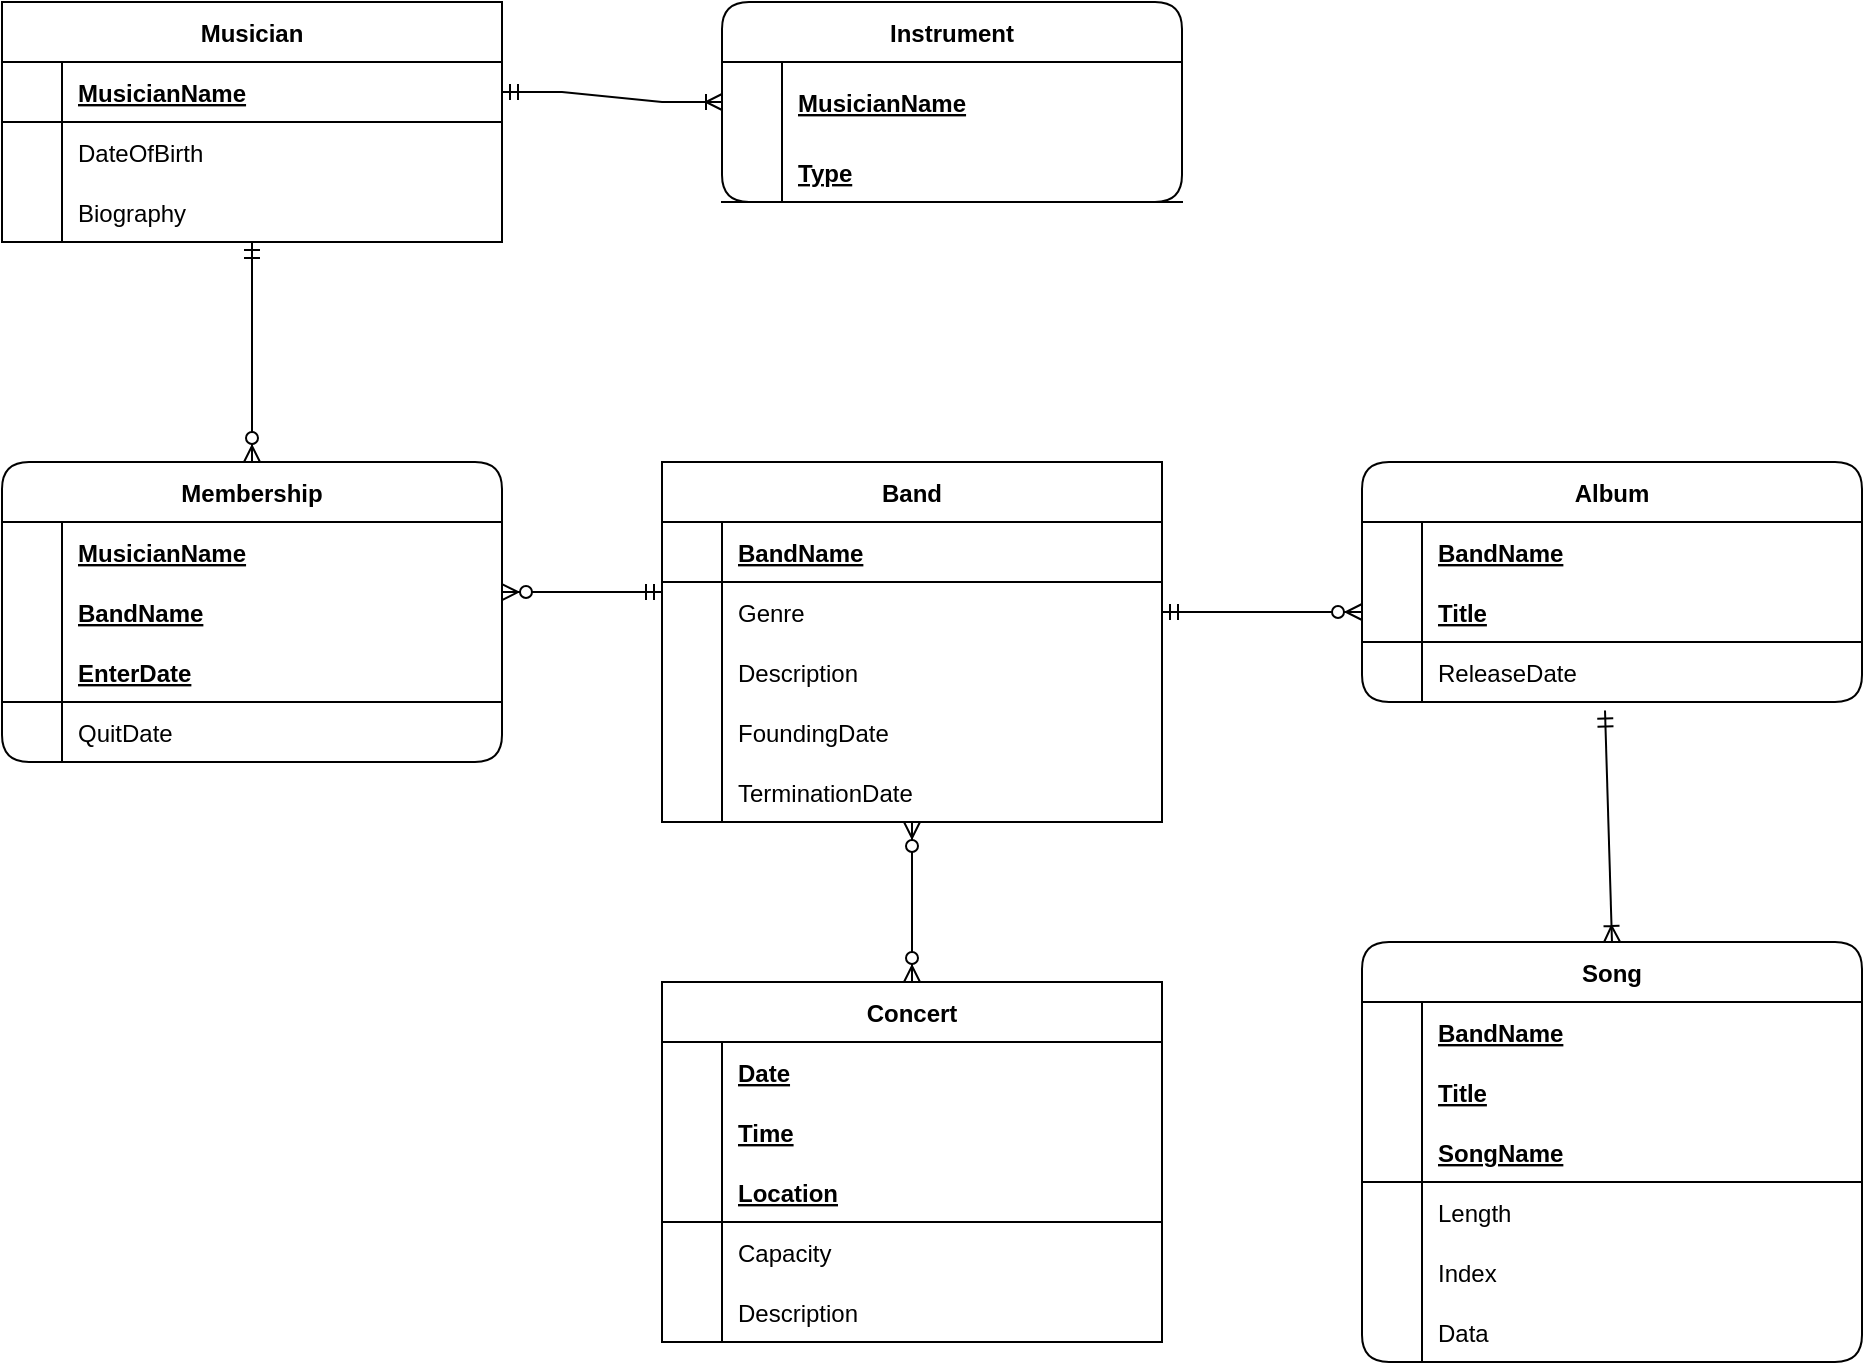 <mxfile version="18.0.4" type="device"><diagram id="R2lEEEUBdFMjLlhIrx00" name="Page-1"><mxGraphModel dx="1000" dy="1120" grid="1" gridSize="10" guides="1" tooltips="1" connect="1" arrows="1" fold="1" page="1" pageScale="1" pageWidth="850" pageHeight="1100" math="0" shadow="0" extFonts="Permanent Marker^https://fonts.googleapis.com/css?family=Permanent+Marker"><root><mxCell id="0"/><mxCell id="1" parent="0"/><mxCell id="C-vyLk0tnHw3VtMMgP7b-2" value="Instrument" style="shape=table;startSize=30;container=1;collapsible=1;childLayout=tableLayout;fixedRows=1;rowLines=0;fontStyle=1;align=center;resizeLast=1;rounded=1;" parent="1" vertex="1"><mxGeometry x="480" y="120" width="230" height="100" as="geometry"/></mxCell><mxCell id="hMFvulnl0Orp4dNwQK6t-11" value="" style="shape=partialRectangle;collapsible=0;dropTarget=0;pointerEvents=0;fillColor=none;points=[[0,0.5],[1,0.5]];portConstraint=eastwest;top=0;left=0;right=0;bottom=0;" parent="C-vyLk0tnHw3VtMMgP7b-2" vertex="1"><mxGeometry y="30" width="230" height="40" as="geometry"/></mxCell><mxCell id="hMFvulnl0Orp4dNwQK6t-12" value="" style="shape=partialRectangle;overflow=hidden;connectable=0;fillColor=none;top=0;left=0;bottom=0;right=0;fontStyle=1;" parent="hMFvulnl0Orp4dNwQK6t-11" vertex="1"><mxGeometry width="30" height="40" as="geometry"><mxRectangle width="30" height="40" as="alternateBounds"/></mxGeometry></mxCell><mxCell id="hMFvulnl0Orp4dNwQK6t-13" value="MusicianName" style="shape=partialRectangle;overflow=hidden;connectable=0;fillColor=none;top=0;left=0;bottom=0;right=0;align=left;spacingLeft=6;fontStyle=5;" parent="hMFvulnl0Orp4dNwQK6t-11" vertex="1"><mxGeometry x="30" width="200" height="40" as="geometry"><mxRectangle width="200" height="40" as="alternateBounds"/></mxGeometry></mxCell><mxCell id="hMFvulnl0Orp4dNwQK6t-18" value="" style="shape=partialRectangle;collapsible=0;dropTarget=0;pointerEvents=0;fillColor=none;points=[[0,0.5],[1,0.5]];portConstraint=eastwest;top=0;left=0;right=0;bottom=1;" parent="C-vyLk0tnHw3VtMMgP7b-2" vertex="1"><mxGeometry y="70" width="230" height="30" as="geometry"/></mxCell><mxCell id="hMFvulnl0Orp4dNwQK6t-19" value="" style="shape=partialRectangle;overflow=hidden;connectable=0;fillColor=none;top=0;left=0;bottom=0;right=0;fontStyle=1;" parent="hMFvulnl0Orp4dNwQK6t-18" vertex="1"><mxGeometry width="30" height="30" as="geometry"><mxRectangle width="30" height="30" as="alternateBounds"/></mxGeometry></mxCell><mxCell id="hMFvulnl0Orp4dNwQK6t-20" value="Type" style="shape=partialRectangle;overflow=hidden;connectable=0;fillColor=none;top=0;left=0;bottom=0;right=0;align=left;spacingLeft=6;fontStyle=5;" parent="hMFvulnl0Orp4dNwQK6t-18" vertex="1"><mxGeometry x="30" width="200" height="30" as="geometry"><mxRectangle width="200" height="30" as="alternateBounds"/></mxGeometry></mxCell><mxCell id="C-vyLk0tnHw3VtMMgP7b-13" value="Membership" style="shape=table;startSize=30;container=1;collapsible=1;childLayout=tableLayout;fixedRows=1;rowLines=0;fontStyle=1;align=center;resizeLast=1;rounded=1;" parent="1" vertex="1"><mxGeometry x="120" y="350" width="250" height="150" as="geometry"/></mxCell><mxCell id="C-vyLk0tnHw3VtMMgP7b-14" value="" style="shape=partialRectangle;collapsible=0;dropTarget=0;pointerEvents=0;fillColor=none;points=[[0,0.5],[1,0.5]];portConstraint=eastwest;top=0;left=0;right=0;bottom=0;" parent="C-vyLk0tnHw3VtMMgP7b-13" vertex="1"><mxGeometry y="30" width="250" height="30" as="geometry"/></mxCell><mxCell id="C-vyLk0tnHw3VtMMgP7b-15" value="" style="shape=partialRectangle;overflow=hidden;connectable=0;fillColor=none;top=0;left=0;bottom=0;right=0;fontStyle=1;" parent="C-vyLk0tnHw3VtMMgP7b-14" vertex="1"><mxGeometry width="30" height="30" as="geometry"><mxRectangle width="30" height="30" as="alternateBounds"/></mxGeometry></mxCell><mxCell id="C-vyLk0tnHw3VtMMgP7b-16" value="MusicianName" style="shape=partialRectangle;overflow=hidden;connectable=0;fillColor=none;top=0;left=0;bottom=0;right=0;align=left;spacingLeft=6;fontStyle=5;" parent="C-vyLk0tnHw3VtMMgP7b-14" vertex="1"><mxGeometry x="30" width="220" height="30" as="geometry"><mxRectangle width="220" height="30" as="alternateBounds"/></mxGeometry></mxCell><mxCell id="hMFvulnl0Orp4dNwQK6t-25" value="" style="shape=partialRectangle;collapsible=0;dropTarget=0;pointerEvents=0;fillColor=none;points=[[0,0.5],[1,0.5]];portConstraint=eastwest;top=0;left=0;right=0;bottom=0;" parent="C-vyLk0tnHw3VtMMgP7b-13" vertex="1"><mxGeometry y="60" width="250" height="30" as="geometry"/></mxCell><mxCell id="hMFvulnl0Orp4dNwQK6t-26" value="" style="shape=partialRectangle;overflow=hidden;connectable=0;fillColor=none;top=0;left=0;bottom=0;right=0;fontStyle=1;" parent="hMFvulnl0Orp4dNwQK6t-25" vertex="1"><mxGeometry width="30" height="30" as="geometry"><mxRectangle width="30" height="30" as="alternateBounds"/></mxGeometry></mxCell><mxCell id="hMFvulnl0Orp4dNwQK6t-27" value="BandName" style="shape=partialRectangle;overflow=hidden;connectable=0;fillColor=none;top=0;left=0;bottom=0;right=0;align=left;spacingLeft=6;fontStyle=5;" parent="hMFvulnl0Orp4dNwQK6t-25" vertex="1"><mxGeometry x="30" width="220" height="30" as="geometry"><mxRectangle width="220" height="30" as="alternateBounds"/></mxGeometry></mxCell><mxCell id="hMFvulnl0Orp4dNwQK6t-22" value="" style="shape=partialRectangle;collapsible=0;dropTarget=0;pointerEvents=0;fillColor=none;points=[[0,0.5],[1,0.5]];portConstraint=eastwest;top=0;left=0;right=0;bottom=1;" parent="C-vyLk0tnHw3VtMMgP7b-13" vertex="1"><mxGeometry y="90" width="250" height="30" as="geometry"/></mxCell><mxCell id="hMFvulnl0Orp4dNwQK6t-23" value="" style="shape=partialRectangle;overflow=hidden;connectable=0;fillColor=none;top=0;left=0;bottom=0;right=0;fontStyle=1;" parent="hMFvulnl0Orp4dNwQK6t-22" vertex="1"><mxGeometry width="30" height="30" as="geometry"><mxRectangle width="30" height="30" as="alternateBounds"/></mxGeometry></mxCell><mxCell id="hMFvulnl0Orp4dNwQK6t-24" value="EnterDate" style="shape=partialRectangle;overflow=hidden;connectable=0;fillColor=none;top=0;left=0;bottom=0;right=0;align=left;spacingLeft=6;fontStyle=5;" parent="hMFvulnl0Orp4dNwQK6t-22" vertex="1"><mxGeometry x="30" width="220" height="30" as="geometry"><mxRectangle width="220" height="30" as="alternateBounds"/></mxGeometry></mxCell><mxCell id="C-vyLk0tnHw3VtMMgP7b-17" value="" style="shape=partialRectangle;collapsible=0;dropTarget=0;pointerEvents=0;fillColor=none;points=[[0,0.5],[1,0.5]];portConstraint=eastwest;top=0;left=0;right=0;bottom=0;" parent="C-vyLk0tnHw3VtMMgP7b-13" vertex="1"><mxGeometry y="120" width="250" height="30" as="geometry"/></mxCell><mxCell id="C-vyLk0tnHw3VtMMgP7b-18" value="" style="shape=partialRectangle;overflow=hidden;connectable=0;fillColor=none;top=0;left=0;bottom=0;right=0;" parent="C-vyLk0tnHw3VtMMgP7b-17" vertex="1"><mxGeometry width="30" height="30" as="geometry"><mxRectangle width="30" height="30" as="alternateBounds"/></mxGeometry></mxCell><mxCell id="C-vyLk0tnHw3VtMMgP7b-19" value="QuitDate" style="shape=partialRectangle;overflow=hidden;connectable=0;fillColor=none;top=0;left=0;bottom=0;right=0;align=left;spacingLeft=6;" parent="C-vyLk0tnHw3VtMMgP7b-17" vertex="1"><mxGeometry x="30" width="220" height="30" as="geometry"><mxRectangle width="220" height="30" as="alternateBounds"/></mxGeometry></mxCell><mxCell id="C-vyLk0tnHw3VtMMgP7b-23" value="Musician" style="shape=table;startSize=30;container=1;collapsible=1;childLayout=tableLayout;fixedRows=1;rowLines=0;fontStyle=1;align=center;resizeLast=1;" parent="1" vertex="1"><mxGeometry x="120" y="120" width="250" height="120" as="geometry"/></mxCell><mxCell id="C-vyLk0tnHw3VtMMgP7b-24" value="" style="shape=partialRectangle;collapsible=0;dropTarget=0;pointerEvents=0;fillColor=none;points=[[0,0.5],[1,0.5]];portConstraint=eastwest;top=0;left=0;right=0;bottom=1;" parent="C-vyLk0tnHw3VtMMgP7b-23" vertex="1"><mxGeometry y="30" width="250" height="30" as="geometry"/></mxCell><mxCell id="C-vyLk0tnHw3VtMMgP7b-25" value="" style="shape=partialRectangle;overflow=hidden;connectable=0;fillColor=none;top=0;left=0;bottom=0;right=0;fontStyle=1;" parent="C-vyLk0tnHw3VtMMgP7b-24" vertex="1"><mxGeometry width="30" height="30" as="geometry"><mxRectangle width="30" height="30" as="alternateBounds"/></mxGeometry></mxCell><mxCell id="C-vyLk0tnHw3VtMMgP7b-26" value="MusicianName" style="shape=partialRectangle;overflow=hidden;connectable=0;fillColor=none;top=0;left=0;bottom=0;right=0;align=left;spacingLeft=6;fontStyle=5;" parent="C-vyLk0tnHw3VtMMgP7b-24" vertex="1"><mxGeometry x="30" width="220" height="30" as="geometry"><mxRectangle width="220" height="30" as="alternateBounds"/></mxGeometry></mxCell><mxCell id="C-vyLk0tnHw3VtMMgP7b-27" value="" style="shape=partialRectangle;collapsible=0;dropTarget=0;pointerEvents=0;fillColor=none;points=[[0,0.5],[1,0.5]];portConstraint=eastwest;top=0;left=0;right=0;bottom=0;" parent="C-vyLk0tnHw3VtMMgP7b-23" vertex="1"><mxGeometry y="60" width="250" height="30" as="geometry"/></mxCell><mxCell id="C-vyLk0tnHw3VtMMgP7b-28" value="" style="shape=partialRectangle;overflow=hidden;connectable=0;fillColor=none;top=0;left=0;bottom=0;right=0;" parent="C-vyLk0tnHw3VtMMgP7b-27" vertex="1"><mxGeometry width="30" height="30" as="geometry"><mxRectangle width="30" height="30" as="alternateBounds"/></mxGeometry></mxCell><mxCell id="C-vyLk0tnHw3VtMMgP7b-29" value="DateOfBirth" style="shape=partialRectangle;overflow=hidden;connectable=0;fillColor=none;top=0;left=0;bottom=0;right=0;align=left;spacingLeft=6;" parent="C-vyLk0tnHw3VtMMgP7b-27" vertex="1"><mxGeometry x="30" width="220" height="30" as="geometry"><mxRectangle width="220" height="30" as="alternateBounds"/></mxGeometry></mxCell><mxCell id="hMFvulnl0Orp4dNwQK6t-1" value="" style="shape=partialRectangle;collapsible=0;dropTarget=0;pointerEvents=0;fillColor=none;points=[[0,0.5],[1,0.5]];portConstraint=eastwest;top=0;left=0;right=0;bottom=0;" parent="C-vyLk0tnHw3VtMMgP7b-23" vertex="1"><mxGeometry y="90" width="250" height="30" as="geometry"/></mxCell><mxCell id="hMFvulnl0Orp4dNwQK6t-2" value="" style="shape=partialRectangle;overflow=hidden;connectable=0;fillColor=none;top=0;left=0;bottom=0;right=0;" parent="hMFvulnl0Orp4dNwQK6t-1" vertex="1"><mxGeometry width="30" height="30" as="geometry"><mxRectangle width="30" height="30" as="alternateBounds"/></mxGeometry></mxCell><mxCell id="hMFvulnl0Orp4dNwQK6t-3" value="Biography" style="shape=partialRectangle;overflow=hidden;connectable=0;fillColor=none;top=0;left=0;bottom=0;right=0;align=left;spacingLeft=6;" parent="hMFvulnl0Orp4dNwQK6t-1" vertex="1"><mxGeometry x="30" width="220" height="30" as="geometry"><mxRectangle width="220" height="30" as="alternateBounds"/></mxGeometry></mxCell><mxCell id="hMFvulnl0Orp4dNwQK6t-21" value="" style="edgeStyle=entityRelationEdgeStyle;fontSize=12;html=1;endArrow=ERoneToMany;startArrow=ERmandOne;rounded=0;entryX=0;entryY=0.5;entryDx=0;entryDy=0;exitX=1;exitY=0.5;exitDx=0;exitDy=0;" parent="1" source="C-vyLk0tnHw3VtMMgP7b-24" target="hMFvulnl0Orp4dNwQK6t-11" edge="1"><mxGeometry width="100" height="100" relative="1" as="geometry"><mxPoint x="360" y="350" as="sourcePoint"/><mxPoint x="460" y="250" as="targetPoint"/></mxGeometry></mxCell><mxCell id="hMFvulnl0Orp4dNwQK6t-28" value="Band" style="shape=table;startSize=30;container=1;collapsible=1;childLayout=tableLayout;fixedRows=1;rowLines=0;fontStyle=1;align=center;resizeLast=1;" parent="1" vertex="1"><mxGeometry x="450" y="350" width="250" height="180" as="geometry"/></mxCell><mxCell id="hMFvulnl0Orp4dNwQK6t-29" value="" style="shape=partialRectangle;collapsible=0;dropTarget=0;pointerEvents=0;fillColor=none;points=[[0,0.5],[1,0.5]];portConstraint=eastwest;top=0;left=0;right=0;bottom=1;" parent="hMFvulnl0Orp4dNwQK6t-28" vertex="1"><mxGeometry y="30" width="250" height="30" as="geometry"/></mxCell><mxCell id="hMFvulnl0Orp4dNwQK6t-30" value="" style="shape=partialRectangle;overflow=hidden;connectable=0;fillColor=none;top=0;left=0;bottom=0;right=0;fontStyle=1;" parent="hMFvulnl0Orp4dNwQK6t-29" vertex="1"><mxGeometry width="30" height="30" as="geometry"><mxRectangle width="30" height="30" as="alternateBounds"/></mxGeometry></mxCell><mxCell id="hMFvulnl0Orp4dNwQK6t-31" value="BandName" style="shape=partialRectangle;overflow=hidden;connectable=0;fillColor=none;top=0;left=0;bottom=0;right=0;align=left;spacingLeft=6;fontStyle=5;" parent="hMFvulnl0Orp4dNwQK6t-29" vertex="1"><mxGeometry x="30" width="220" height="30" as="geometry"><mxRectangle width="220" height="30" as="alternateBounds"/></mxGeometry></mxCell><mxCell id="hMFvulnl0Orp4dNwQK6t-38" value="" style="shape=partialRectangle;collapsible=0;dropTarget=0;pointerEvents=0;fillColor=none;points=[[0,0.5],[1,0.5]];portConstraint=eastwest;top=0;left=0;right=0;bottom=0;" parent="hMFvulnl0Orp4dNwQK6t-28" vertex="1"><mxGeometry y="60" width="250" height="30" as="geometry"/></mxCell><mxCell id="hMFvulnl0Orp4dNwQK6t-39" value="" style="shape=partialRectangle;overflow=hidden;connectable=0;fillColor=none;top=0;left=0;bottom=0;right=0;" parent="hMFvulnl0Orp4dNwQK6t-38" vertex="1"><mxGeometry width="30" height="30" as="geometry"><mxRectangle width="30" height="30" as="alternateBounds"/></mxGeometry></mxCell><mxCell id="hMFvulnl0Orp4dNwQK6t-40" value="Genre" style="shape=partialRectangle;overflow=hidden;connectable=0;fillColor=none;top=0;left=0;bottom=0;right=0;align=left;spacingLeft=6;" parent="hMFvulnl0Orp4dNwQK6t-38" vertex="1"><mxGeometry x="30" width="220" height="30" as="geometry"><mxRectangle width="220" height="30" as="alternateBounds"/></mxGeometry></mxCell><mxCell id="PQ4qTFATk-oJu7mtaYmG-1" value="" style="shape=partialRectangle;collapsible=0;dropTarget=0;pointerEvents=0;fillColor=none;points=[[0,0.5],[1,0.5]];portConstraint=eastwest;top=0;left=0;right=0;bottom=0;" parent="hMFvulnl0Orp4dNwQK6t-28" vertex="1"><mxGeometry y="90" width="250" height="30" as="geometry"/></mxCell><mxCell id="PQ4qTFATk-oJu7mtaYmG-2" value="" style="shape=partialRectangle;overflow=hidden;connectable=0;fillColor=none;top=0;left=0;bottom=0;right=0;" parent="PQ4qTFATk-oJu7mtaYmG-1" vertex="1"><mxGeometry width="30" height="30" as="geometry"><mxRectangle width="30" height="30" as="alternateBounds"/></mxGeometry></mxCell><mxCell id="PQ4qTFATk-oJu7mtaYmG-3" value="Description" style="shape=partialRectangle;overflow=hidden;connectable=0;fillColor=none;top=0;left=0;bottom=0;right=0;align=left;spacingLeft=6;" parent="PQ4qTFATk-oJu7mtaYmG-1" vertex="1"><mxGeometry x="30" width="220" height="30" as="geometry"><mxRectangle width="220" height="30" as="alternateBounds"/></mxGeometry></mxCell><mxCell id="hMFvulnl0Orp4dNwQK6t-42" value="" style="shape=partialRectangle;collapsible=0;dropTarget=0;pointerEvents=0;fillColor=none;points=[[0,0.5],[1,0.5]];portConstraint=eastwest;top=0;left=0;right=0;bottom=0;" parent="hMFvulnl0Orp4dNwQK6t-28" vertex="1"><mxGeometry y="120" width="250" height="30" as="geometry"/></mxCell><mxCell id="hMFvulnl0Orp4dNwQK6t-43" value="" style="shape=partialRectangle;overflow=hidden;connectable=0;fillColor=none;top=0;left=0;bottom=0;right=0;" parent="hMFvulnl0Orp4dNwQK6t-42" vertex="1"><mxGeometry width="30" height="30" as="geometry"><mxRectangle width="30" height="30" as="alternateBounds"/></mxGeometry></mxCell><mxCell id="hMFvulnl0Orp4dNwQK6t-44" value="FoundingDate" style="shape=partialRectangle;overflow=hidden;connectable=0;fillColor=none;top=0;left=0;bottom=0;right=0;align=left;spacingLeft=6;" parent="hMFvulnl0Orp4dNwQK6t-42" vertex="1"><mxGeometry x="30" width="220" height="30" as="geometry"><mxRectangle width="220" height="30" as="alternateBounds"/></mxGeometry></mxCell><mxCell id="hMFvulnl0Orp4dNwQK6t-45" value="" style="shape=partialRectangle;collapsible=0;dropTarget=0;pointerEvents=0;fillColor=none;points=[[0,0.5],[1,0.5]];portConstraint=eastwest;top=0;left=0;right=0;bottom=0;" parent="hMFvulnl0Orp4dNwQK6t-28" vertex="1"><mxGeometry y="150" width="250" height="30" as="geometry"/></mxCell><mxCell id="hMFvulnl0Orp4dNwQK6t-46" value="" style="shape=partialRectangle;overflow=hidden;connectable=0;fillColor=none;top=0;left=0;bottom=0;right=0;" parent="hMFvulnl0Orp4dNwQK6t-45" vertex="1"><mxGeometry width="30" height="30" as="geometry"><mxRectangle width="30" height="30" as="alternateBounds"/></mxGeometry></mxCell><mxCell id="hMFvulnl0Orp4dNwQK6t-47" value="TerminationDate" style="shape=partialRectangle;overflow=hidden;connectable=0;fillColor=none;top=0;left=0;bottom=0;right=0;align=left;spacingLeft=6;" parent="hMFvulnl0Orp4dNwQK6t-45" vertex="1"><mxGeometry x="30" width="220" height="30" as="geometry"><mxRectangle width="220" height="30" as="alternateBounds"/></mxGeometry></mxCell><mxCell id="hMFvulnl0Orp4dNwQK6t-41" value="" style="fontSize=12;html=1;endArrow=ERzeroToMany;startArrow=ERmandOne;rounded=0;entryX=0.5;entryY=0;entryDx=0;entryDy=0;elbow=vertical;" parent="1" source="hMFvulnl0Orp4dNwQK6t-1" target="C-vyLk0tnHw3VtMMgP7b-13" edge="1"><mxGeometry width="100" height="100" relative="1" as="geometry"><mxPoint x="245" y="272.01" as="sourcePoint"/><mxPoint x="350" y="320" as="targetPoint"/></mxGeometry></mxCell><mxCell id="hMFvulnl0Orp4dNwQK6t-51" value="" style="fontSize=12;html=1;endArrow=ERzeroToMany;startArrow=ERmandOne;rounded=0;exitX=0;exitY=0.167;exitDx=0;exitDy=0;entryX=1;entryY=0.167;entryDx=0;entryDy=0;elbow=vertical;entryPerimeter=0;exitPerimeter=0;" parent="1" source="hMFvulnl0Orp4dNwQK6t-38" target="hMFvulnl0Orp4dNwQK6t-25" edge="1"><mxGeometry width="100" height="100" relative="1" as="geometry"><mxPoint x="400" y="472" as="sourcePoint"/><mxPoint x="400" y="549.99" as="targetPoint"/></mxGeometry></mxCell><mxCell id="hMFvulnl0Orp4dNwQK6t-52" value="Album" style="shape=table;startSize=30;container=1;collapsible=1;childLayout=tableLayout;fixedRows=1;rowLines=0;fontStyle=1;align=center;resizeLast=1;rounded=1;" parent="1" vertex="1"><mxGeometry x="800" y="350" width="250" height="120" as="geometry"/></mxCell><mxCell id="hMFvulnl0Orp4dNwQK6t-53" value="" style="shape=partialRectangle;collapsible=0;dropTarget=0;pointerEvents=0;fillColor=none;points=[[0,0.5],[1,0.5]];portConstraint=eastwest;top=0;left=0;right=0;bottom=0;" parent="hMFvulnl0Orp4dNwQK6t-52" vertex="1"><mxGeometry y="30" width="250" height="30" as="geometry"/></mxCell><mxCell id="hMFvulnl0Orp4dNwQK6t-54" value="" style="shape=partialRectangle;overflow=hidden;connectable=0;fillColor=none;top=0;left=0;bottom=0;right=0;fontStyle=1;" parent="hMFvulnl0Orp4dNwQK6t-53" vertex="1"><mxGeometry width="30" height="30" as="geometry"><mxRectangle width="30" height="30" as="alternateBounds"/></mxGeometry></mxCell><mxCell id="hMFvulnl0Orp4dNwQK6t-55" value="BandName" style="shape=partialRectangle;overflow=hidden;connectable=0;fillColor=none;top=0;left=0;bottom=0;right=0;align=left;spacingLeft=6;fontStyle=5;" parent="hMFvulnl0Orp4dNwQK6t-53" vertex="1"><mxGeometry x="30" width="220" height="30" as="geometry"><mxRectangle width="220" height="30" as="alternateBounds"/></mxGeometry></mxCell><mxCell id="hMFvulnl0Orp4dNwQK6t-68" value="" style="shape=partialRectangle;collapsible=0;dropTarget=0;pointerEvents=0;fillColor=none;points=[[0,0.5],[1,0.5]];portConstraint=eastwest;top=0;left=0;right=0;bottom=1;" parent="hMFvulnl0Orp4dNwQK6t-52" vertex="1"><mxGeometry y="60" width="250" height="30" as="geometry"/></mxCell><mxCell id="hMFvulnl0Orp4dNwQK6t-69" value="" style="shape=partialRectangle;overflow=hidden;connectable=0;fillColor=none;top=0;left=0;bottom=0;right=0;fontStyle=1;" parent="hMFvulnl0Orp4dNwQK6t-68" vertex="1"><mxGeometry width="30" height="30" as="geometry"><mxRectangle width="30" height="30" as="alternateBounds"/></mxGeometry></mxCell><mxCell id="hMFvulnl0Orp4dNwQK6t-70" value="Title" style="shape=partialRectangle;overflow=hidden;connectable=0;fillColor=none;top=0;left=0;bottom=0;right=0;align=left;spacingLeft=6;fontStyle=5;" parent="hMFvulnl0Orp4dNwQK6t-68" vertex="1"><mxGeometry x="30" width="220" height="30" as="geometry"><mxRectangle width="220" height="30" as="alternateBounds"/></mxGeometry></mxCell><mxCell id="hMFvulnl0Orp4dNwQK6t-56" value="" style="shape=partialRectangle;collapsible=0;dropTarget=0;pointerEvents=0;fillColor=none;points=[[0,0.5],[1,0.5]];portConstraint=eastwest;top=0;left=0;right=0;bottom=0;" parent="hMFvulnl0Orp4dNwQK6t-52" vertex="1"><mxGeometry y="90" width="250" height="30" as="geometry"/></mxCell><mxCell id="hMFvulnl0Orp4dNwQK6t-57" value="" style="shape=partialRectangle;overflow=hidden;connectable=0;fillColor=none;top=0;left=0;bottom=0;right=0;" parent="hMFvulnl0Orp4dNwQK6t-56" vertex="1"><mxGeometry width="30" height="30" as="geometry"><mxRectangle width="30" height="30" as="alternateBounds"/></mxGeometry></mxCell><mxCell id="hMFvulnl0Orp4dNwQK6t-58" value="ReleaseDate" style="shape=partialRectangle;overflow=hidden;connectable=0;fillColor=none;top=0;left=0;bottom=0;right=0;align=left;spacingLeft=6;" parent="hMFvulnl0Orp4dNwQK6t-56" vertex="1"><mxGeometry x="30" width="220" height="30" as="geometry"><mxRectangle width="220" height="30" as="alternateBounds"/></mxGeometry></mxCell><mxCell id="hMFvulnl0Orp4dNwQK6t-71" value="" style="fontSize=12;html=1;endArrow=ERzeroToMany;startArrow=ERmandOne;rounded=0;exitX=1;exitY=0.5;exitDx=0;exitDy=0;entryX=0;entryY=0.5;entryDx=0;entryDy=0;elbow=vertical;edgeStyle=entityRelationEdgeStyle;" parent="1" source="hMFvulnl0Orp4dNwQK6t-38" target="hMFvulnl0Orp4dNwQK6t-68" edge="1"><mxGeometry width="100" height="100" relative="1" as="geometry"><mxPoint x="790" y="500" as="sourcePoint"/><mxPoint x="710" y="500" as="targetPoint"/></mxGeometry></mxCell><mxCell id="hMFvulnl0Orp4dNwQK6t-72" value="Song" style="shape=table;startSize=30;container=1;collapsible=1;childLayout=tableLayout;fixedRows=1;rowLines=0;fontStyle=1;align=center;resizeLast=1;rounded=1;" parent="1" vertex="1"><mxGeometry x="800" y="590" width="250" height="210" as="geometry"/></mxCell><mxCell id="hMFvulnl0Orp4dNwQK6t-73" value="" style="shape=partialRectangle;collapsible=0;dropTarget=0;pointerEvents=0;fillColor=none;points=[[0,0.5],[1,0.5]];portConstraint=eastwest;top=0;left=0;right=0;bottom=0;" parent="hMFvulnl0Orp4dNwQK6t-72" vertex="1"><mxGeometry y="30" width="250" height="30" as="geometry"/></mxCell><mxCell id="hMFvulnl0Orp4dNwQK6t-74" value="" style="shape=partialRectangle;overflow=hidden;connectable=0;fillColor=none;top=0;left=0;bottom=0;right=0;fontStyle=1;" parent="hMFvulnl0Orp4dNwQK6t-73" vertex="1"><mxGeometry width="30" height="30" as="geometry"><mxRectangle width="30" height="30" as="alternateBounds"/></mxGeometry></mxCell><mxCell id="hMFvulnl0Orp4dNwQK6t-75" value="BandName" style="shape=partialRectangle;overflow=hidden;connectable=0;fillColor=none;top=0;left=0;bottom=0;right=0;align=left;spacingLeft=6;fontStyle=5;" parent="hMFvulnl0Orp4dNwQK6t-73" vertex="1"><mxGeometry x="30" width="220" height="30" as="geometry"><mxRectangle width="220" height="30" as="alternateBounds"/></mxGeometry></mxCell><mxCell id="hMFvulnl0Orp4dNwQK6t-76" value="" style="shape=partialRectangle;collapsible=0;dropTarget=0;pointerEvents=0;fillColor=none;points=[[0,0.5],[1,0.5]];portConstraint=eastwest;top=0;left=0;right=0;bottom=0;" parent="hMFvulnl0Orp4dNwQK6t-72" vertex="1"><mxGeometry y="60" width="250" height="30" as="geometry"/></mxCell><mxCell id="hMFvulnl0Orp4dNwQK6t-77" value="" style="shape=partialRectangle;overflow=hidden;connectable=0;fillColor=none;top=0;left=0;bottom=0;right=0;fontStyle=1;" parent="hMFvulnl0Orp4dNwQK6t-76" vertex="1"><mxGeometry width="30" height="30" as="geometry"><mxRectangle width="30" height="30" as="alternateBounds"/></mxGeometry></mxCell><mxCell id="hMFvulnl0Orp4dNwQK6t-78" value="Title" style="shape=partialRectangle;overflow=hidden;connectable=0;fillColor=none;top=0;left=0;bottom=0;right=0;align=left;spacingLeft=6;fontStyle=5;" parent="hMFvulnl0Orp4dNwQK6t-76" vertex="1"><mxGeometry x="30" width="220" height="30" as="geometry"><mxRectangle width="220" height="30" as="alternateBounds"/></mxGeometry></mxCell><mxCell id="hMFvulnl0Orp4dNwQK6t-85" value="" style="shape=partialRectangle;collapsible=0;dropTarget=0;pointerEvents=0;fillColor=none;points=[[0,0.5],[1,0.5]];portConstraint=eastwest;top=0;left=0;right=0;bottom=1;" parent="hMFvulnl0Orp4dNwQK6t-72" vertex="1"><mxGeometry y="90" width="250" height="30" as="geometry"/></mxCell><mxCell id="hMFvulnl0Orp4dNwQK6t-86" value="" style="shape=partialRectangle;overflow=hidden;connectable=0;fillColor=none;top=0;left=0;bottom=0;right=0;fontStyle=1;" parent="hMFvulnl0Orp4dNwQK6t-85" vertex="1"><mxGeometry width="30" height="30" as="geometry"><mxRectangle width="30" height="30" as="alternateBounds"/></mxGeometry></mxCell><mxCell id="hMFvulnl0Orp4dNwQK6t-87" value="SongName" style="shape=partialRectangle;overflow=hidden;connectable=0;fillColor=none;top=0;left=0;bottom=0;right=0;align=left;spacingLeft=6;fontStyle=5;" parent="hMFvulnl0Orp4dNwQK6t-85" vertex="1"><mxGeometry x="30" width="220" height="30" as="geometry"><mxRectangle width="220" height="30" as="alternateBounds"/></mxGeometry></mxCell><mxCell id="hMFvulnl0Orp4dNwQK6t-79" value="" style="shape=partialRectangle;collapsible=0;dropTarget=0;pointerEvents=0;fillColor=none;points=[[0,0.5],[1,0.5]];portConstraint=eastwest;top=0;left=0;right=0;bottom=0;" parent="hMFvulnl0Orp4dNwQK6t-72" vertex="1"><mxGeometry y="120" width="250" height="30" as="geometry"/></mxCell><mxCell id="hMFvulnl0Orp4dNwQK6t-80" value="" style="shape=partialRectangle;overflow=hidden;connectable=0;fillColor=none;top=0;left=0;bottom=0;right=0;" parent="hMFvulnl0Orp4dNwQK6t-79" vertex="1"><mxGeometry width="30" height="30" as="geometry"><mxRectangle width="30" height="30" as="alternateBounds"/></mxGeometry></mxCell><mxCell id="hMFvulnl0Orp4dNwQK6t-81" value="Length" style="shape=partialRectangle;overflow=hidden;connectable=0;fillColor=none;top=0;left=0;bottom=0;right=0;align=left;spacingLeft=6;" parent="hMFvulnl0Orp4dNwQK6t-79" vertex="1"><mxGeometry x="30" width="220" height="30" as="geometry"><mxRectangle width="220" height="30" as="alternateBounds"/></mxGeometry></mxCell><mxCell id="hMFvulnl0Orp4dNwQK6t-82" value="" style="shape=partialRectangle;collapsible=0;dropTarget=0;pointerEvents=0;fillColor=none;points=[[0,0.5],[1,0.5]];portConstraint=eastwest;top=0;left=0;right=0;bottom=0;" parent="hMFvulnl0Orp4dNwQK6t-72" vertex="1"><mxGeometry y="150" width="250" height="30" as="geometry"/></mxCell><mxCell id="hMFvulnl0Orp4dNwQK6t-83" value="" style="shape=partialRectangle;overflow=hidden;connectable=0;fillColor=none;top=0;left=0;bottom=0;right=0;" parent="hMFvulnl0Orp4dNwQK6t-82" vertex="1"><mxGeometry width="30" height="30" as="geometry"><mxRectangle width="30" height="30" as="alternateBounds"/></mxGeometry></mxCell><mxCell id="hMFvulnl0Orp4dNwQK6t-84" value="Index" style="shape=partialRectangle;overflow=hidden;connectable=0;fillColor=none;top=0;left=0;bottom=0;right=0;align=left;spacingLeft=6;" parent="hMFvulnl0Orp4dNwQK6t-82" vertex="1"><mxGeometry x="30" width="220" height="30" as="geometry"><mxRectangle width="220" height="30" as="alternateBounds"/></mxGeometry></mxCell><mxCell id="hMFvulnl0Orp4dNwQK6t-88" value="" style="shape=partialRectangle;collapsible=0;dropTarget=0;pointerEvents=0;fillColor=none;points=[[0,0.5],[1,0.5]];portConstraint=eastwest;top=0;left=0;right=0;bottom=0;" parent="hMFvulnl0Orp4dNwQK6t-72" vertex="1"><mxGeometry y="180" width="250" height="30" as="geometry"/></mxCell><mxCell id="hMFvulnl0Orp4dNwQK6t-89" value="" style="shape=partialRectangle;overflow=hidden;connectable=0;fillColor=none;top=0;left=0;bottom=0;right=0;" parent="hMFvulnl0Orp4dNwQK6t-88" vertex="1"><mxGeometry width="30" height="30" as="geometry"><mxRectangle width="30" height="30" as="alternateBounds"/></mxGeometry></mxCell><mxCell id="hMFvulnl0Orp4dNwQK6t-90" value="Data" style="shape=partialRectangle;overflow=hidden;connectable=0;fillColor=none;top=0;left=0;bottom=0;right=0;align=left;spacingLeft=6;" parent="hMFvulnl0Orp4dNwQK6t-88" vertex="1"><mxGeometry x="30" width="220" height="30" as="geometry"><mxRectangle width="220" height="30" as="alternateBounds"/></mxGeometry></mxCell><mxCell id="hMFvulnl0Orp4dNwQK6t-91" value="" style="fontSize=12;html=1;endArrow=ERoneToMany;startArrow=ERmandOne;rounded=0;entryX=0.5;entryY=0;entryDx=0;entryDy=0;exitX=0.486;exitY=1.143;exitDx=0;exitDy=0;exitPerimeter=0;" parent="1" target="hMFvulnl0Orp4dNwQK6t-72" edge="1" source="hMFvulnl0Orp4dNwQK6t-56"><mxGeometry width="100" height="100" relative="1" as="geometry"><mxPoint x="925" y="500" as="sourcePoint"/><mxPoint x="960" y="550" as="targetPoint"/></mxGeometry></mxCell><mxCell id="hMFvulnl0Orp4dNwQK6t-92" value="Concert" style="shape=table;startSize=30;container=1;collapsible=1;childLayout=tableLayout;fixedRows=1;rowLines=0;fontStyle=1;align=center;resizeLast=1;rounded=0;" parent="1" vertex="1"><mxGeometry x="450" y="610" width="250" height="180" as="geometry"/></mxCell><mxCell id="hMFvulnl0Orp4dNwQK6t-93" value="" style="shape=partialRectangle;collapsible=0;dropTarget=0;pointerEvents=0;fillColor=none;points=[[0,0.5],[1,0.5]];portConstraint=eastwest;top=0;left=0;right=0;bottom=0;" parent="hMFvulnl0Orp4dNwQK6t-92" vertex="1"><mxGeometry y="30" width="250" height="30" as="geometry"/></mxCell><mxCell id="hMFvulnl0Orp4dNwQK6t-94" value="" style="shape=partialRectangle;overflow=hidden;connectable=0;fillColor=none;top=0;left=0;bottom=0;right=0;fontStyle=1;" parent="hMFvulnl0Orp4dNwQK6t-93" vertex="1"><mxGeometry width="30" height="30" as="geometry"><mxRectangle width="30" height="30" as="alternateBounds"/></mxGeometry></mxCell><mxCell id="hMFvulnl0Orp4dNwQK6t-95" value="Date" style="shape=partialRectangle;overflow=hidden;connectable=0;fillColor=none;top=0;left=0;bottom=0;right=0;align=left;spacingLeft=6;fontStyle=5;" parent="hMFvulnl0Orp4dNwQK6t-93" vertex="1"><mxGeometry x="30" width="220" height="30" as="geometry"><mxRectangle width="220" height="30" as="alternateBounds"/></mxGeometry></mxCell><mxCell id="hMFvulnl0Orp4dNwQK6t-96" value="" style="shape=partialRectangle;collapsible=0;dropTarget=0;pointerEvents=0;fillColor=none;points=[[0,0.5],[1,0.5]];portConstraint=eastwest;top=0;left=0;right=0;bottom=0;" parent="hMFvulnl0Orp4dNwQK6t-92" vertex="1"><mxGeometry y="60" width="250" height="30" as="geometry"/></mxCell><mxCell id="hMFvulnl0Orp4dNwQK6t-97" value="" style="shape=partialRectangle;overflow=hidden;connectable=0;fillColor=none;top=0;left=0;bottom=0;right=0;fontStyle=1;" parent="hMFvulnl0Orp4dNwQK6t-96" vertex="1"><mxGeometry width="30" height="30" as="geometry"><mxRectangle width="30" height="30" as="alternateBounds"/></mxGeometry></mxCell><mxCell id="hMFvulnl0Orp4dNwQK6t-98" value="Time" style="shape=partialRectangle;overflow=hidden;connectable=0;fillColor=none;top=0;left=0;bottom=0;right=0;align=left;spacingLeft=6;fontStyle=5;" parent="hMFvulnl0Orp4dNwQK6t-96" vertex="1"><mxGeometry x="30" width="220" height="30" as="geometry"><mxRectangle width="220" height="30" as="alternateBounds"/></mxGeometry></mxCell><mxCell id="hMFvulnl0Orp4dNwQK6t-99" value="" style="shape=partialRectangle;collapsible=0;dropTarget=0;pointerEvents=0;fillColor=none;points=[[0,0.5],[1,0.5]];portConstraint=eastwest;top=0;left=0;right=0;bottom=1;" parent="hMFvulnl0Orp4dNwQK6t-92" vertex="1"><mxGeometry y="90" width="250" height="30" as="geometry"/></mxCell><mxCell id="hMFvulnl0Orp4dNwQK6t-100" value="" style="shape=partialRectangle;overflow=hidden;connectable=0;fillColor=none;top=0;left=0;bottom=0;right=0;fontStyle=1;" parent="hMFvulnl0Orp4dNwQK6t-99" vertex="1"><mxGeometry width="30" height="30" as="geometry"><mxRectangle width="30" height="30" as="alternateBounds"/></mxGeometry></mxCell><mxCell id="hMFvulnl0Orp4dNwQK6t-101" value="Location" style="shape=partialRectangle;overflow=hidden;connectable=0;fillColor=none;top=0;left=0;bottom=0;right=0;align=left;spacingLeft=6;fontStyle=5;" parent="hMFvulnl0Orp4dNwQK6t-99" vertex="1"><mxGeometry x="30" width="220" height="30" as="geometry"><mxRectangle width="220" height="30" as="alternateBounds"/></mxGeometry></mxCell><mxCell id="hMFvulnl0Orp4dNwQK6t-102" value="" style="shape=partialRectangle;collapsible=0;dropTarget=0;pointerEvents=0;fillColor=none;points=[[0,0.5],[1,0.5]];portConstraint=eastwest;top=0;left=0;right=0;bottom=0;" parent="hMFvulnl0Orp4dNwQK6t-92" vertex="1"><mxGeometry y="120" width="250" height="30" as="geometry"/></mxCell><mxCell id="hMFvulnl0Orp4dNwQK6t-103" value="" style="shape=partialRectangle;overflow=hidden;connectable=0;fillColor=none;top=0;left=0;bottom=0;right=0;" parent="hMFvulnl0Orp4dNwQK6t-102" vertex="1"><mxGeometry width="30" height="30" as="geometry"><mxRectangle width="30" height="30" as="alternateBounds"/></mxGeometry></mxCell><mxCell id="hMFvulnl0Orp4dNwQK6t-104" value="Capacity" style="shape=partialRectangle;overflow=hidden;connectable=0;fillColor=none;top=0;left=0;bottom=0;right=0;align=left;spacingLeft=6;" parent="hMFvulnl0Orp4dNwQK6t-102" vertex="1"><mxGeometry x="30" width="220" height="30" as="geometry"><mxRectangle width="220" height="30" as="alternateBounds"/></mxGeometry></mxCell><mxCell id="hMFvulnl0Orp4dNwQK6t-106" value="" style="shape=partialRectangle;collapsible=0;dropTarget=0;pointerEvents=0;fillColor=none;points=[[0,0.5],[1,0.5]];portConstraint=eastwest;top=0;left=0;right=0;bottom=0;" parent="hMFvulnl0Orp4dNwQK6t-92" vertex="1"><mxGeometry y="150" width="250" height="30" as="geometry"/></mxCell><mxCell id="hMFvulnl0Orp4dNwQK6t-107" value="" style="shape=partialRectangle;overflow=hidden;connectable=0;fillColor=none;top=0;left=0;bottom=0;right=0;" parent="hMFvulnl0Orp4dNwQK6t-106" vertex="1"><mxGeometry width="30" height="30" as="geometry"><mxRectangle width="30" height="30" as="alternateBounds"/></mxGeometry></mxCell><mxCell id="hMFvulnl0Orp4dNwQK6t-108" value="Description" style="shape=partialRectangle;overflow=hidden;connectable=0;fillColor=none;top=0;left=0;bottom=0;right=0;align=left;spacingLeft=6;" parent="hMFvulnl0Orp4dNwQK6t-106" vertex="1"><mxGeometry x="30" width="220" height="30" as="geometry"><mxRectangle width="220" height="30" as="alternateBounds"/></mxGeometry></mxCell><mxCell id="hMFvulnl0Orp4dNwQK6t-105" value="" style="fontSize=12;html=1;endArrow=ERzeroToMany;endFill=1;startArrow=ERzeroToMany;rounded=0;elbow=vertical;exitX=0.5;exitY=0;exitDx=0;exitDy=0;" parent="1" source="hMFvulnl0Orp4dNwQK6t-92" target="hMFvulnl0Orp4dNwQK6t-45" edge="1"><mxGeometry width="100" height="100" relative="1" as="geometry"><mxPoint x="510" y="640" as="sourcePoint"/><mxPoint x="576.0" y="560" as="targetPoint"/></mxGeometry></mxCell></root></mxGraphModel></diagram></mxfile>